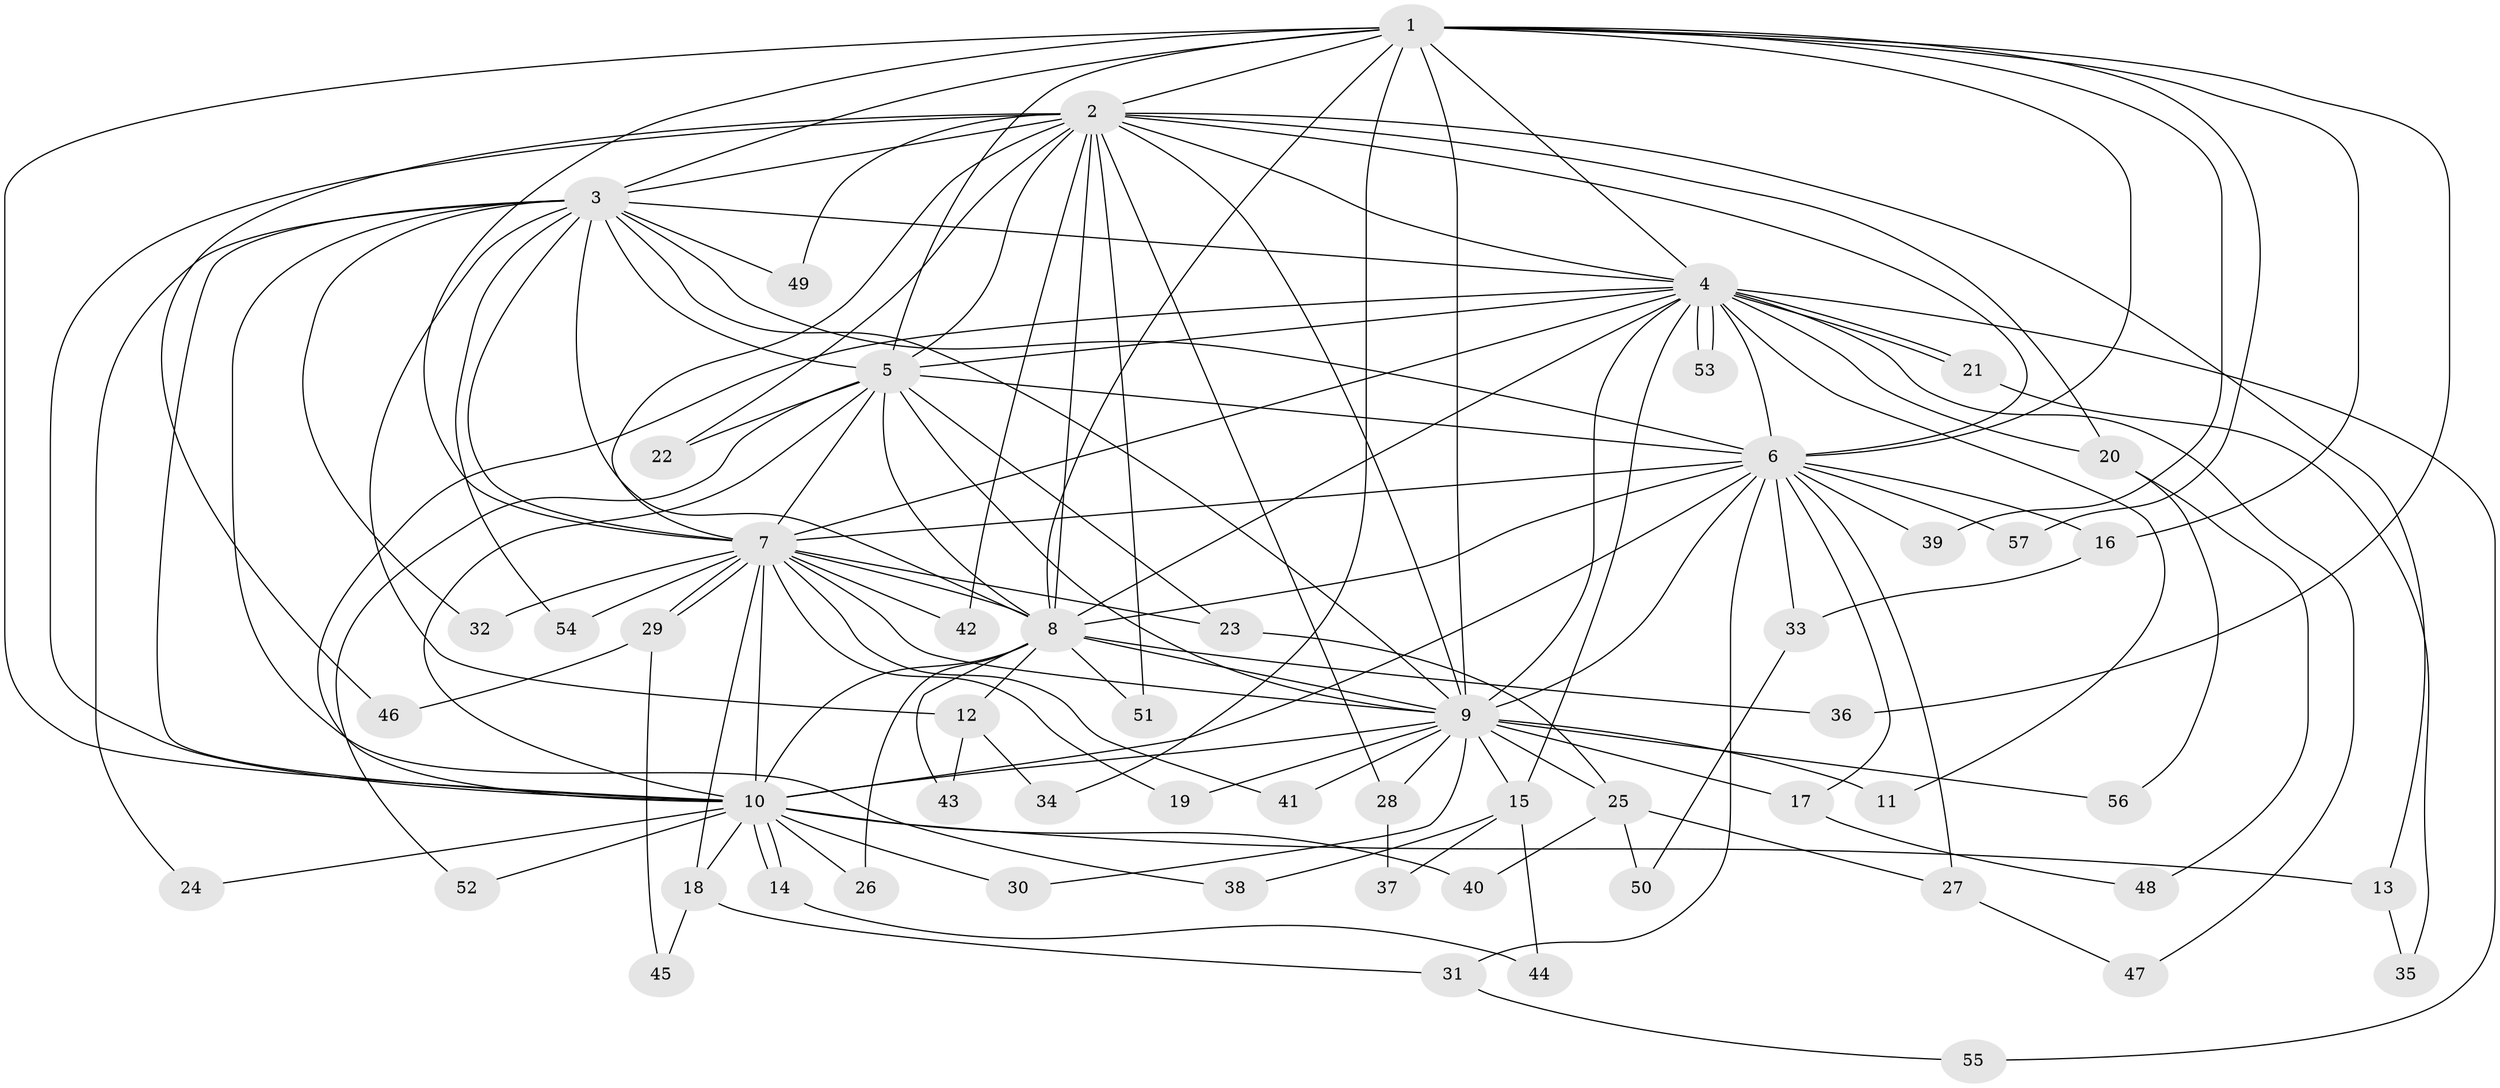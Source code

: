 // Generated by graph-tools (version 1.1) at 2025/14/03/09/25 04:14:01]
// undirected, 57 vertices, 139 edges
graph export_dot {
graph [start="1"]
  node [color=gray90,style=filled];
  1;
  2;
  3;
  4;
  5;
  6;
  7;
  8;
  9;
  10;
  11;
  12;
  13;
  14;
  15;
  16;
  17;
  18;
  19;
  20;
  21;
  22;
  23;
  24;
  25;
  26;
  27;
  28;
  29;
  30;
  31;
  32;
  33;
  34;
  35;
  36;
  37;
  38;
  39;
  40;
  41;
  42;
  43;
  44;
  45;
  46;
  47;
  48;
  49;
  50;
  51;
  52;
  53;
  54;
  55;
  56;
  57;
  1 -- 2;
  1 -- 3;
  1 -- 4;
  1 -- 5;
  1 -- 6;
  1 -- 7;
  1 -- 8;
  1 -- 9;
  1 -- 10;
  1 -- 16;
  1 -- 34;
  1 -- 36;
  1 -- 39;
  1 -- 57;
  2 -- 3;
  2 -- 4;
  2 -- 5;
  2 -- 6;
  2 -- 7;
  2 -- 8;
  2 -- 9;
  2 -- 10;
  2 -- 13;
  2 -- 20;
  2 -- 22;
  2 -- 28;
  2 -- 42;
  2 -- 46;
  2 -- 49;
  2 -- 51;
  3 -- 4;
  3 -- 5;
  3 -- 6;
  3 -- 7;
  3 -- 8;
  3 -- 9;
  3 -- 10;
  3 -- 12;
  3 -- 24;
  3 -- 32;
  3 -- 38;
  3 -- 49;
  3 -- 54;
  4 -- 5;
  4 -- 6;
  4 -- 7;
  4 -- 8;
  4 -- 9;
  4 -- 10;
  4 -- 11;
  4 -- 15;
  4 -- 20;
  4 -- 21;
  4 -- 21;
  4 -- 47;
  4 -- 53;
  4 -- 53;
  4 -- 55;
  5 -- 6;
  5 -- 7;
  5 -- 8;
  5 -- 9;
  5 -- 10;
  5 -- 22;
  5 -- 23;
  5 -- 52;
  6 -- 7;
  6 -- 8;
  6 -- 9;
  6 -- 10;
  6 -- 16;
  6 -- 17;
  6 -- 27;
  6 -- 31;
  6 -- 33;
  6 -- 39;
  6 -- 57;
  7 -- 8;
  7 -- 9;
  7 -- 10;
  7 -- 18;
  7 -- 19;
  7 -- 23;
  7 -- 29;
  7 -- 29;
  7 -- 32;
  7 -- 41;
  7 -- 42;
  7 -- 54;
  8 -- 9;
  8 -- 10;
  8 -- 12;
  8 -- 26;
  8 -- 36;
  8 -- 43;
  8 -- 51;
  9 -- 10;
  9 -- 11;
  9 -- 15;
  9 -- 17;
  9 -- 19;
  9 -- 25;
  9 -- 28;
  9 -- 30;
  9 -- 41;
  9 -- 56;
  10 -- 13;
  10 -- 14;
  10 -- 14;
  10 -- 18;
  10 -- 24;
  10 -- 26;
  10 -- 30;
  10 -- 40;
  10 -- 52;
  12 -- 34;
  12 -- 43;
  13 -- 35;
  14 -- 44;
  15 -- 37;
  15 -- 38;
  15 -- 44;
  16 -- 33;
  17 -- 48;
  18 -- 31;
  18 -- 45;
  20 -- 48;
  20 -- 56;
  21 -- 35;
  23 -- 25;
  25 -- 27;
  25 -- 40;
  25 -- 50;
  27 -- 47;
  28 -- 37;
  29 -- 45;
  29 -- 46;
  31 -- 55;
  33 -- 50;
}
